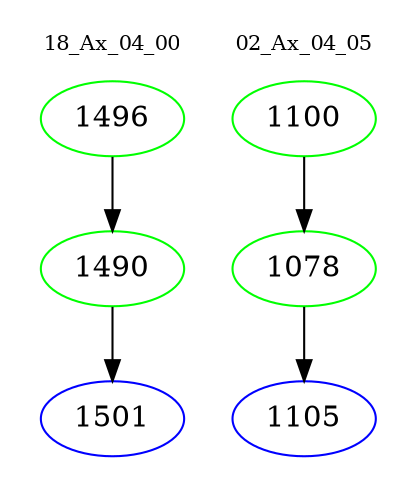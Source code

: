 digraph{
subgraph cluster_0 {
color = white
label = "18_Ax_04_00";
fontsize=10;
T0_1496 [label="1496", color="green"]
T0_1496 -> T0_1490 [color="black"]
T0_1490 [label="1490", color="green"]
T0_1490 -> T0_1501 [color="black"]
T0_1501 [label="1501", color="blue"]
}
subgraph cluster_1 {
color = white
label = "02_Ax_04_05";
fontsize=10;
T1_1100 [label="1100", color="green"]
T1_1100 -> T1_1078 [color="black"]
T1_1078 [label="1078", color="green"]
T1_1078 -> T1_1105 [color="black"]
T1_1105 [label="1105", color="blue"]
}
}
